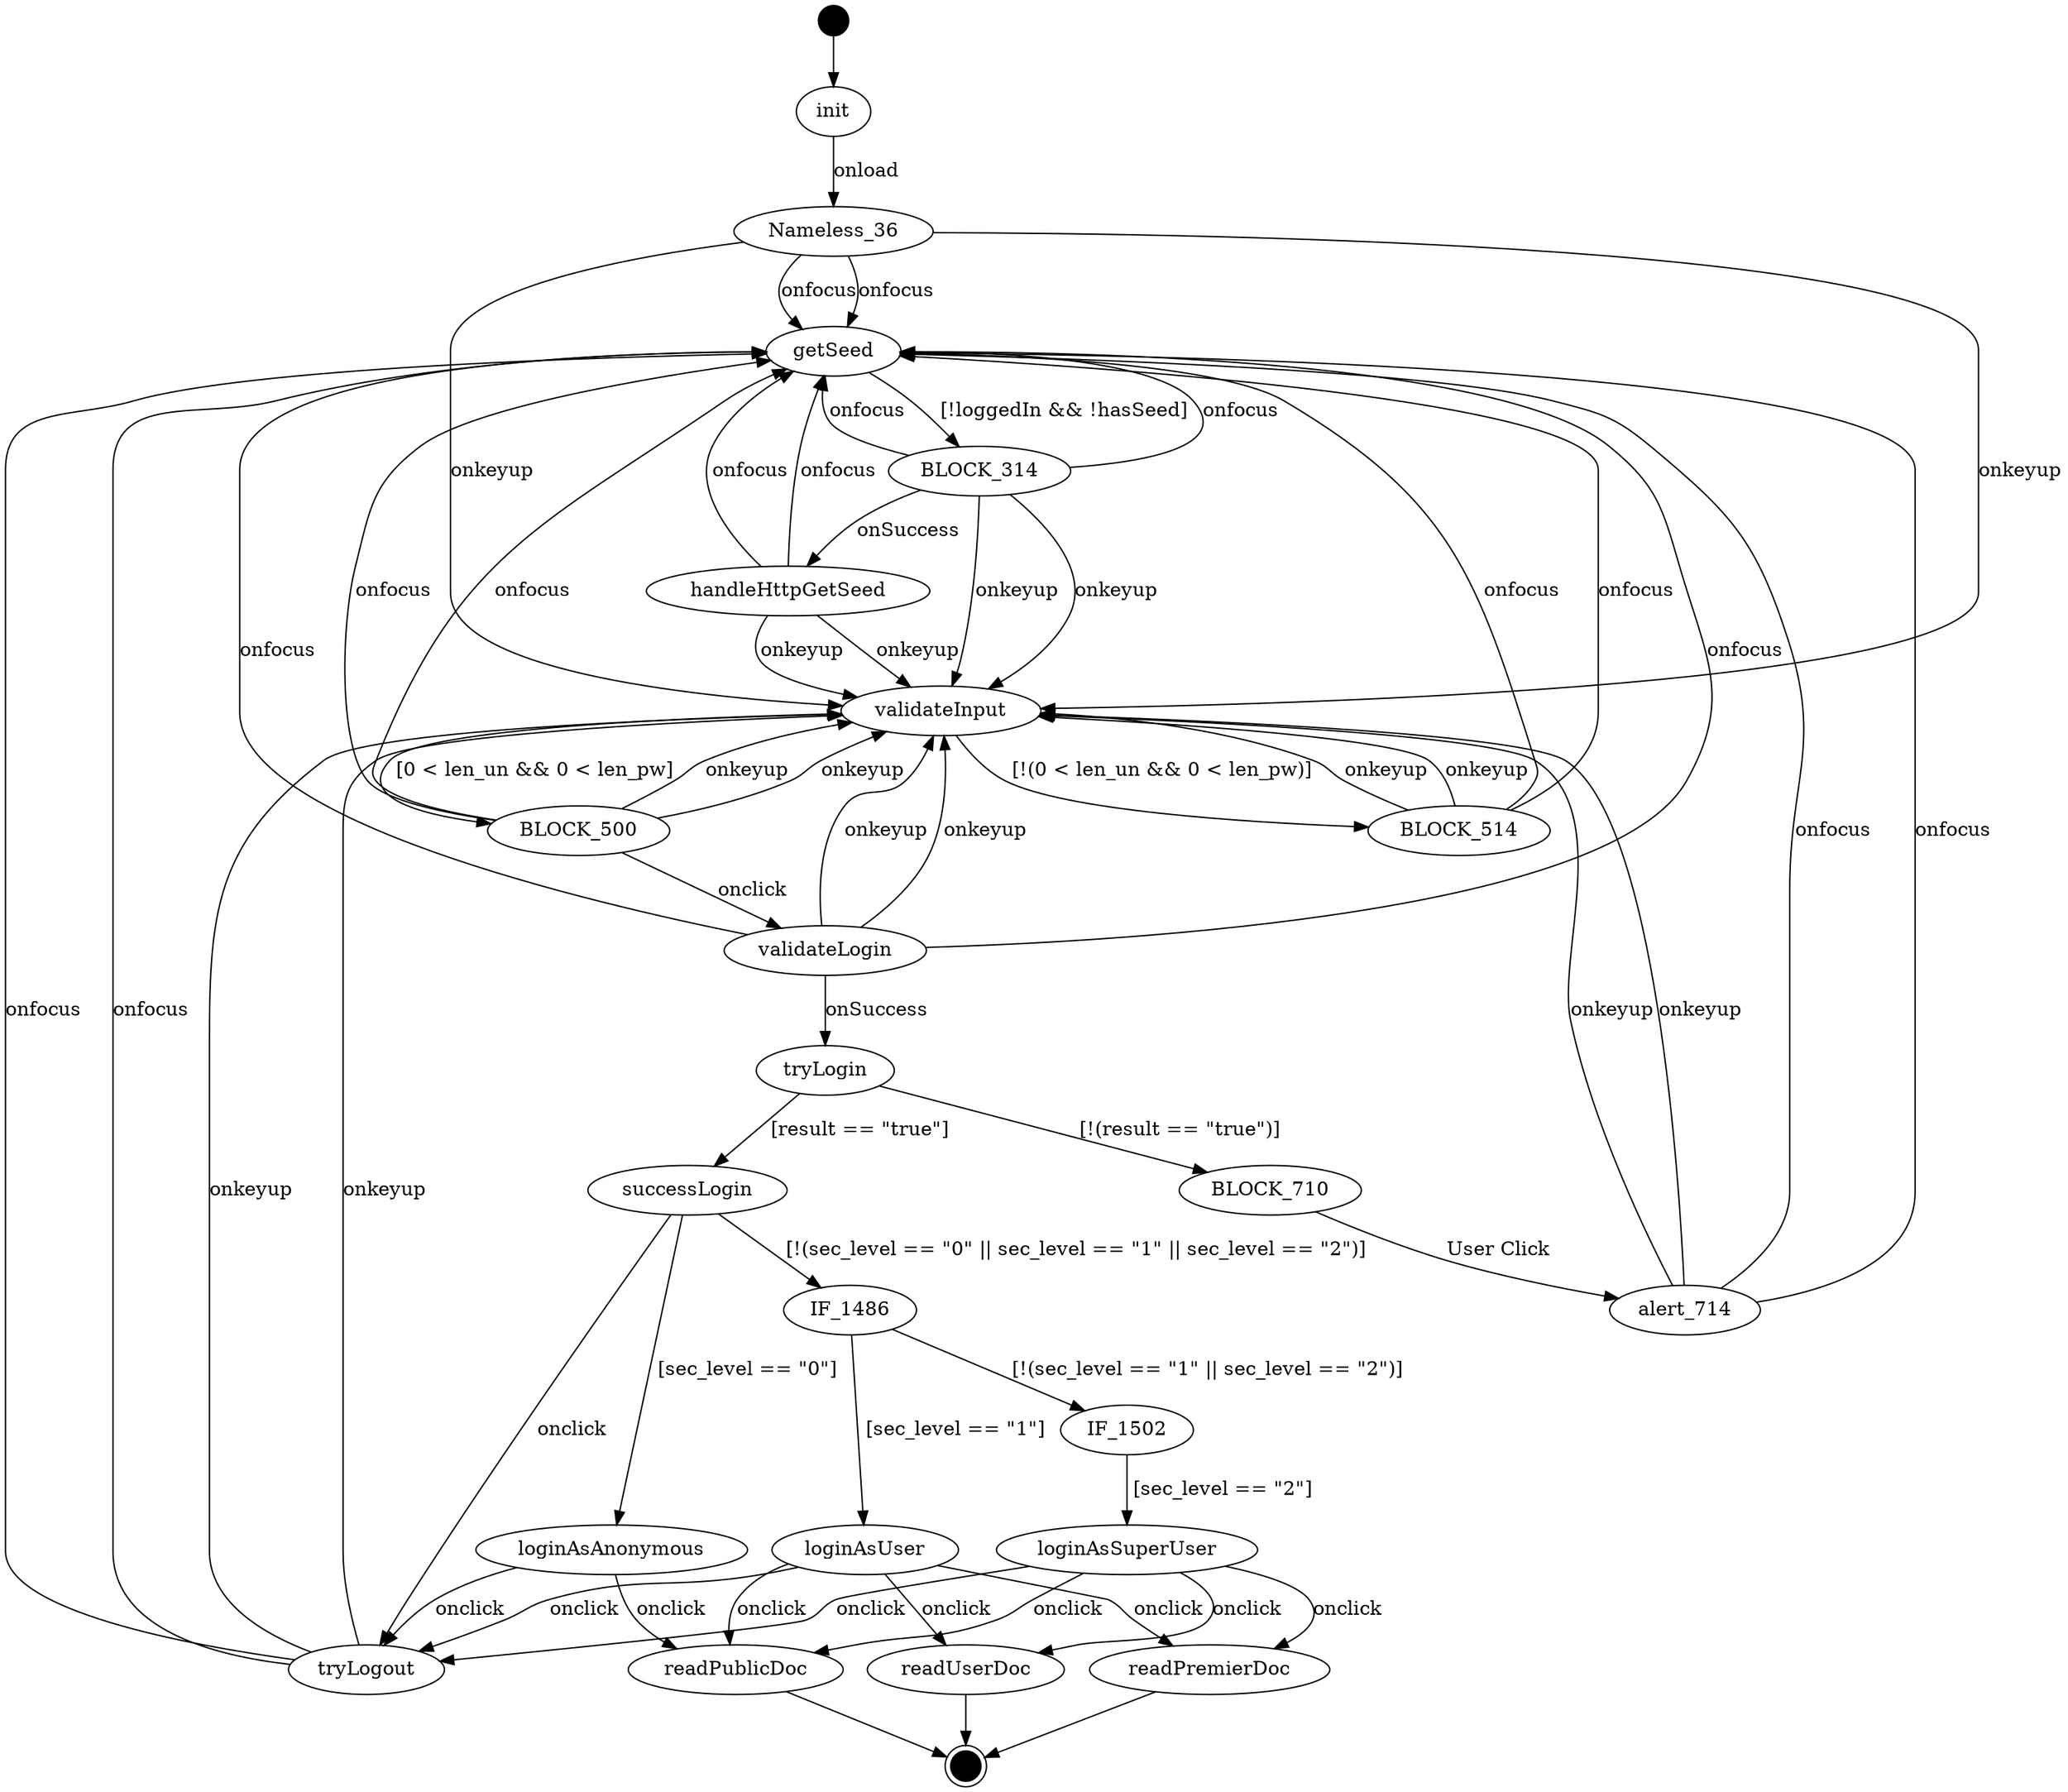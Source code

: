 digraph G {
2150 [id="2150",label="",shape=circle,style=filled,color=black,fixedsize=true,width=0.3]
2151 [id="2151",label="",shape=doublecircle,style=filled,color=black,fixedsize=true,width=0.3];

3[id="3",label="init"];
36[id="36",label="Nameless_36"];
296[id="296",label="getSeed"];
314[id="314",label="BLOCK_314"];
362[id="362",label="handleHttpGetSeed"];
422[id="422",label="validateInput"];
500[id="500",label="BLOCK_500"];
514[id="514",label="BLOCK_514"];
528[id="528",label="validateLogin"];
642[id="642",label="tryLogin"];
690[id="690",label="successLogin"];
710[id="710",label="BLOCK_710"];
714[id="714",label="alert_714"];
1208[id="1208",label="tryLogout"];
1478[id="1478",label="loginAsAnonymous"];
1486[id="1486",label="IF_1486"];
1494[id="1494",label="loginAsUser"];
1502[id="1502",label="IF_1502"];
1510[id="1510",label="loginAsSuperUser"];
1788[id="1788",label="readPublicDoc"];
1890[id="1890",label="readUserDoc"];
1992[id="1992",label="readPremierDoc"];

2150 -> 3 [label=""]
1788 -> 2151 [label=""]
1890 -> 2151 [label=""]
1992 -> 2151 [label=""]
3 -> 36 [label="onload"]
296 -> 314 [label=" [!loggedIn && !hasSeed]"]
422 -> 500 [label=" [0 < len_un && 0 < len_pw]"]
422 -> 514 [label=" [!(0 < len_un && 0 < len_pw)]"]
642 -> 690 [label=" [result == \"true\"]"]
642 -> 710 [label=" [!(result == \"true\")]"]
710 -> 714 [label="User Click"]
690 -> 1478 [label=" [sec_level == \"0\"]"]
690 -> 1486 [label=" [!(sec_level == \"0\" || sec_level == \"1\" || sec_level == \"2\")]"]
1486 -> 1494 [label=" [sec_level == \"1\"]"]
1486 -> 1502 [label=" [!(sec_level == \"1\" || sec_level == \"2\")]"]
1502 -> 1510 [label=" [sec_level == \"2\"]"]
36 -> 296 [label="onfocus"]
314 -> 362 [label="onSuccess"]
36 -> 422 [label="onkeyup"]
36 -> 296 [label="onfocus"]
36 -> 422 [label="onkeyup"]
528 -> 642 [label="onSuccess"]
690 -> 1208 [label="onclick"]
314 -> 296 [label="onfocus"]
314 -> 422 [label="onkeyup"]
314 -> 296 [label="onfocus"]
314 -> 422 [label="onkeyup"]
362 -> 296 [label="onfocus"]
362 -> 422 [label="onkeyup"]
362 -> 296 [label="onfocus"]
362 -> 422 [label="onkeyup"]
500 -> 296 [label="onfocus"]
500 -> 422 [label="onkeyup"]
500 -> 296 [label="onfocus"]
500 -> 422 [label="onkeyup"]
500 -> 528 [label="onclick"]
514 -> 296 [label="onfocus"]
514 -> 422 [label="onkeyup"]
514 -> 296 [label="onfocus"]
514 -> 422 [label="onkeyup"]
528 -> 296 [label="onfocus"]
528 -> 422 [label="onkeyup"]
528 -> 296 [label="onfocus"]
528 -> 422 [label="onkeyup"]
1478 -> 1788 [label="onclick"]
1478 -> 1208 [label="onclick"]
1494 -> 1788 [label="onclick"]
1494 -> 1890 [label="onclick"]
1494 -> 1992 [label="onclick"]
1494 -> 1208 [label="onclick"]
1510 -> 1788 [label="onclick"]
1510 -> 1890 [label="onclick"]
1510 -> 1992 [label="onclick"]
1510 -> 1208 [label="onclick"]
1208 -> 296 [label="onfocus"]
1208 -> 422 [label="onkeyup"]
1208 -> 296 [label="onfocus"]
1208 -> 422 [label="onkeyup"]
714 -> 296 [label="onfocus"]
714 -> 422 [label="onkeyup"]
714 -> 296 [label="onfocus"]
714 -> 422 [label="onkeyup"]

}

